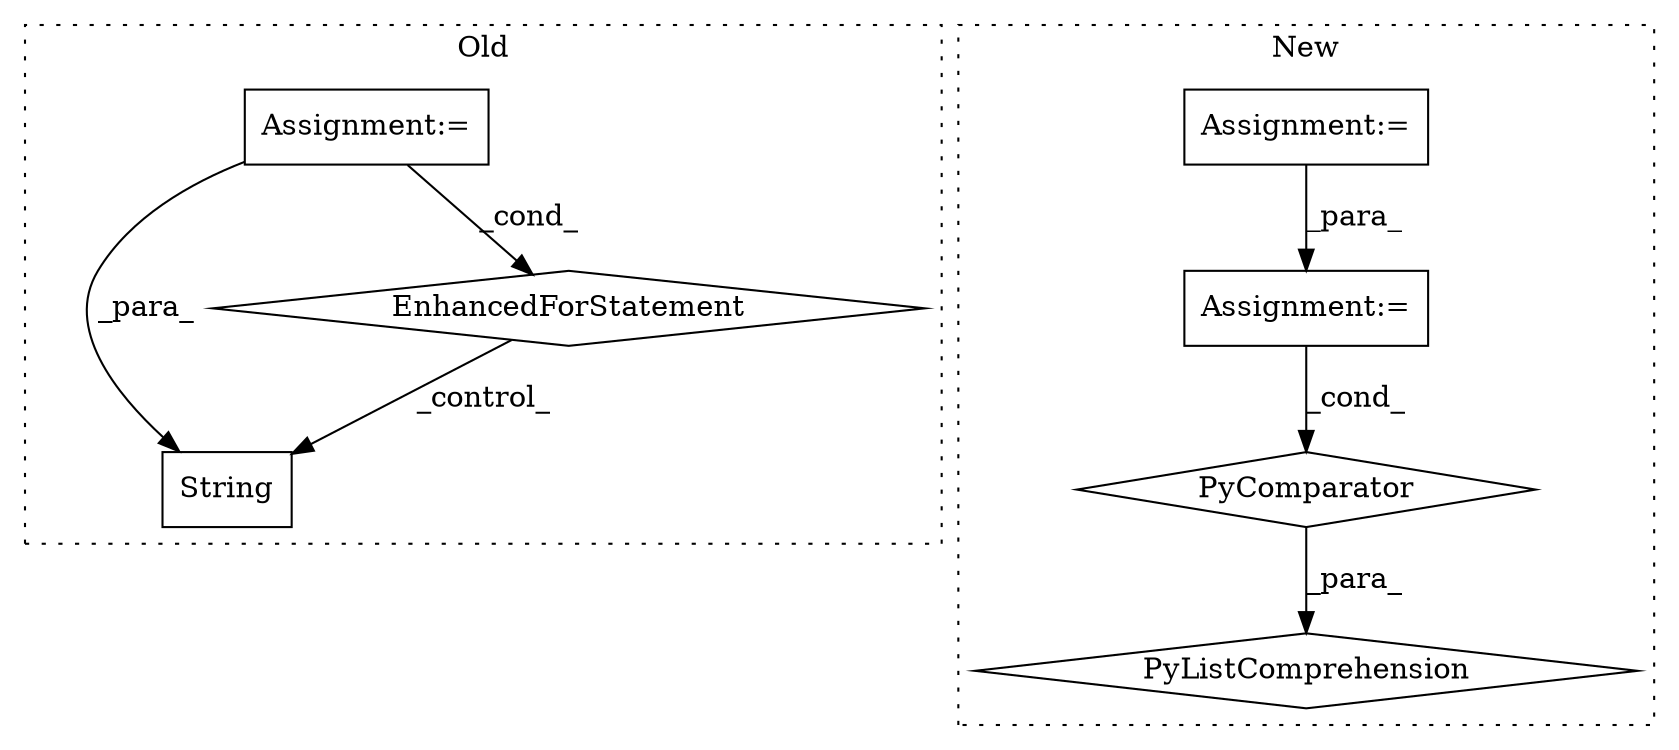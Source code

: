 digraph G {
subgraph cluster0 {
1 [label="String" a="32" s="409,417" l="7,1" shape="box"];
5 [label="Assignment:=" a="7" s="309,380" l="53,2" shape="box"];
7 [label="EnhancedForStatement" a="70" s="309,380" l="53,2" shape="diamond"];
label = "Old";
style="dotted";
}
subgraph cluster1 {
2 [label="PyListComprehension" a="109" s="2283" l="103" shape="diamond"];
3 [label="PyComparator" a="113" s="2361" l="17" shape="diamond"];
4 [label="Assignment:=" a="7" s="2198" l="1" shape="box"];
6 [label="Assignment:=" a="7" s="2361" l="17" shape="box"];
label = "New";
style="dotted";
}
3 -> 2 [label="_para_"];
4 -> 6 [label="_para_"];
5 -> 1 [label="_para_"];
5 -> 7 [label="_cond_"];
6 -> 3 [label="_cond_"];
7 -> 1 [label="_control_"];
}
